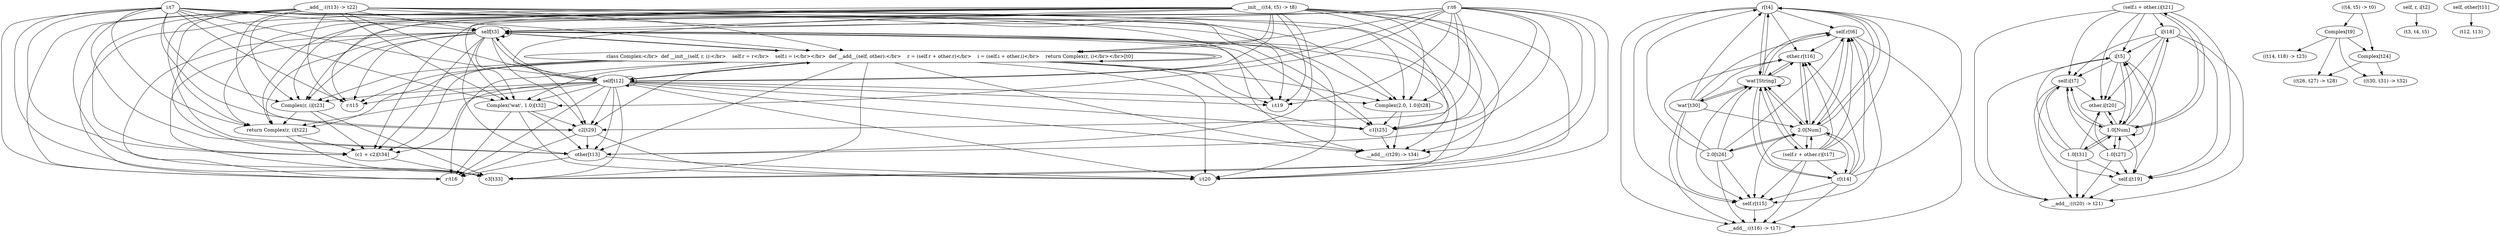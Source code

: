 digraph g {
  "self[t3]" -> "self[t3]";
  "class Complex:</br>  def __init__(self, r, i):</br>    self.r = r</br>    self.i = i</br></br>  def __add__(self, other):</br>    r = (self.r + other.r)</br>    i = (self.i + other.i)</br>    return Complex(r, i)</br></br>[t0]" -> "class Complex:</br>  def __init__(self, r, i):</br>    self.r = r</br>    self.i = i</br></br>  def __add__(self, other):</br>    r = (self.r + other.r)</br>    i = (self.i + other.i)</br>    return Complex(r, i)</br></br>[t0]";
  "r[t4]" -> "self.r[t6]";
  "class Complex:</br>  def __init__(self, r, i):</br>    self.r = r</br>    self.i = i</br></br>  def __add__(self, other):</br>    r = (self.r + other.r)</br>    i = (self.i + other.i)</br>    return Complex(r, i)</br></br>[t0]" -> "self[t3]";
  "'wat'[t30]" -> "self.r[t15]";
  "Complex(2.0, 1.0)[t28]" -> "c1[t25]";
  "(self.i + other.i)[t21]" -> "self.i[t19]";
  "(self.i + other.i)[t21]" -> "i[t18]";
  "r[t14]" -> "self.r[t6]";
  "self.r[t6]" -> "self.r[t15]";
  "r[t14]" -> "r[t4]";
  "r[t4]" -> "self.r[t15]";
  "class Complex:</br>  def __init__(self, r, i):</br>    self.r = r</br>    self.i = i</br></br>  def __add__(self, other):</br>    r = (self.r + other.r)</br>    i = (self.i + other.i)</br>    return Complex(r, i)</br></br>[t0]" -> "self[t12]";
  "i[t5]" -> "self.i[t7]";
  "'wat'[t30]" -> "other.r[t16]";
  "self[t3]" -> "self[t12]";
  "(self.i + other.i)[t21]" -> "i[t5]";
  "Complex[t9]" -> "Complex[t24]";
  "(self.i + other.i)[t21]" -> "self.i[t7]";
  "self[t3]" -> "class Complex:</br>  def __init__(self, r, i):</br>    self.r = r</br>    self.i = i</br></br>  def __add__(self, other):</br>    r = (self.r + other.r)</br>    i = (self.i + other.i)</br>    return Complex(r, i)</br></br>[t0]";
  "self[t3]" -> "Complex(r, i)[t23]";
  "(self.r + other.r)[t17]" -> "r[t4]";
  "i[t5]" -> "self.i[t19]";
  "i[t18]" -> "i[t5]";
  "'wat'[t30]" -> "self.r[t6]";
  "class Complex:</br>  def __init__(self, r, i):</br>    self.r = r</br>    self.i = i</br></br>  def __add__(self, other):</br>    r = (self.r + other.r)</br>    i = (self.i + other.i)</br>    return Complex(r, i)</br></br>[t0]" -> "c1[t25]";
  "self[t12]" -> "return Complex(r, i)[t22]";
  "self[t12]" -> "Complex(r, i)[t23]";
  "1.0[t27]" -> "self.i[t7]";
  "class Complex:</br>  def __init__(self, r, i):</br>    self.r = r</br>    self.i = i</br></br>  def __add__(self, other):</br>    r = (self.r + other.r)</br>    i = (self.i + other.i)</br>    return Complex(r, i)</br></br>[t0]" -> "c2[t29]";
  "(self.r + other.r)[t17]" -> "self.r[t15]";
  "(self.r + other.r)[t17]" -> "r[t14]";
  "class Complex:</br>  def __init__(self, r, i):</br>    self.r = r</br>    self.i = i</br></br>  def __add__(self, other):</br>    r = (self.r + other.r)</br>    i = (self.i + other.i)</br>    return Complex(r, i)</br></br>[t0]" -> "Complex('wat', 1.0)[t32]";
  "self[t3]" -> "(c1 + c2)[t34]";
  "2.0[t26]" -> "self.r[t15]";
  "self[t3]" -> "Complex('wat', 1.0)[t32]";
  "Complex(r, i)[t23]" -> "return Complex(r, i)[t22]";
  "i[t18]" -> "other.i[t20]";
  "i:t7" -> "__add__:((t29) -> t34)";
  "self[t12]" -> "Complex('wat', 1.0)[t32]";
  "Complex('wat', 1.0)[t32]" -> "other[t13]";
  "self[t12]" -> "(c1 + c2)[t34]";
  "1.0[t27]" -> "self.i[t19]";
  "return Complex(r, i)[t22]" -> "(c1 + c2)[t34]";
  "Complex(r, i)[t23]" -> "(c1 + c2)[t34]";
  "Complex(r, i)[t23]" -> "c3[t33]";
  "return Complex(r, i)[t22]" -> "c3[t33]";
  "(self.r + other.r)[t17]" -> "'wat'[String]";
  "Complex('wat', 1.0)[t32]" -> "c2[t29]";
  "other.r[t16]" -> "'wat'[String]";
  "self.i[t7]" -> "other.i[t20]";
  "self[t3]" -> "r:t16";
  "c1[t25]" -> "__add__:((t29) -> t34)";
  "i[t18]" -> "1.0[Num]";
  "self[t12]" -> "class Complex:</br>  def __init__(self, r, i):</br>    self.r = r</br>    self.i = i</br></br>  def __add__(self, other):</br>    r = (self.r + other.r)</br>    i = (self.i + other.i)</br>    return Complex(r, i)</br></br>[t0]";
  "2.0[Num]" -> "(self.r + other.r)[t17]";
  "class Complex:</br>  def __init__(self, r, i):</br>    self.r = r</br>    self.i = i</br></br>  def __add__(self, other):</br>    r = (self.r + other.r)</br>    i = (self.i + other.i)</br>    return Complex(r, i)</br></br>[t0]" -> "other[t13]";
  "__add__:((t13) -> t22)" -> "(c1 + c2)[t34]";
  "1.0[t27]" -> "1.0[Num]";
  "other.r[t16]" -> "2.0[Num]";
  "self[t3]" -> "other[t13]";
  "self[t12]" -> "self[t3]";
  "r[t4]" -> "other.r[t16]";
  "__add__:((t13) -> t22)" -> "return Complex(r, i)[t22]";
  "self[t12]" -> "c2[t29]";
  "__init__:((t4, t5) -> t8)" -> "i:t19";
  "'wat'[String]" -> "'wat'[t30]";
  "__add__:((t13) -> t22)" -> "Complex(r, i)[t23]";
  "((t4, t5) -> t0)" -> "Complex[t24]";
  "Complex[t24]" -> "((t30, t31) -> t32)";
  "__add__:((t13) -> t22)" -> "c1[t25]";
  "1.0[Num]" -> "other.i[t20]";
  "i[t18]" -> "self.i[t7]";
  "__add__:((t13) -> t22)" -> "c2[t29]";
  "__add__:((t13) -> t22)" -> "Complex(2.0, 1.0)[t28]";
  "__add__:((t13) -> t22)" -> "self[t3]";
  "r:t6" -> "c2[t29]";
  "__add__:((t13) -> t22)" -> "class Complex:</br>  def __init__(self, r, i):</br>    self.r = r</br>    self.i = i</br></br>  def __add__(self, other):</br>    r = (self.r + other.r)</br>    i = (self.i + other.i)</br>    return Complex(r, i)</br></br>[t0]";
  "((t4, t5) -> t0)" -> "Complex[t9]";
  "Complex[t9]" -> "((t30, t31) -> t32)";
  "r:t6" -> "Complex(2.0, 1.0)[t28]";
  "self.i[t7]" -> "self.i[t19]";
  "2.0[t26]" -> "'wat'[String]";
  "self[t3]" -> "return Complex(r, i)[t22]";
  "__add__:((t13) -> t22)" -> "other[t13]";
  "__add__:((t13) -> t22)" -> "self[t12]";
  "2.0[t26]" -> "r[t4]";
  "self[t3]" -> "c2[t29]";
  "self.r[t15]" -> "__add__:((t16) -> t17)";
  "class Complex:</br>  def __init__(self, r, i):</br>    self.r = r</br>    self.i = i</br></br>  def __add__(self, other):</br>    r = (self.r + other.r)</br>    i = (self.i + other.i)</br>    return Complex(r, i)</br></br>[t0]" -> "return Complex(r, i)[t22]";
  "1.0[Num]" -> "i[t5]";
  "__init__:((t4, t5) -> t8)" -> "i:t20";
  "1.0[Num]" -> "1.0[t31]";
  "Complex[t9]" -> "((t26, t27) -> t28)";
  "(self.r + other.r)[t17]" -> "self.r[t6]";
  "i:t7" -> "r:t16";
  "self.r[t6]" -> "__add__:((t16) -> t17)";
  "r:t6" -> "i:t19";
  "r[t4]" -> "__add__:((t16) -> t17)";
  "2.0[t26]" -> "__add__:((t16) -> t17)";
  "i:t7" -> "r:t15";
  "'wat'[t30]" -> "__add__:((t16) -> t17)";
  "__init__:((t4, t5) -> t8)" -> "r:t15";
  "(self.r + other.r)[t17]" -> "__add__:((t16) -> t17)";
  "Complex[t24]" -> "((t26, t27) -> t28)";
  "self[t12]" -> "self[t12]";
  "self[t3]" -> "c1[t25]";
  "(self.i + other.i)[t21]" -> "other.i[t20]";
  "'wat'[String]" -> "r[t4]";
  "'wat'[String]" -> "self.r[t6]";
  "2.0[t26]" -> "self.r[t6]";
  "'wat'[String]" -> "self.r[t15]";
  "self[t12]" -> "c1[t25]";
  "'wat'[String]" -> "(self.r + other.r)[t17]";
  "r[t14]" -> "self.r[t15]";
  "class Complex:</br>  def __init__(self, r, i):</br>    self.r = r</br>    self.i = i</br></br>  def __add__(self, other):</br>    r = (self.r + other.r)</br>    i = (self.i + other.i)</br>    return Complex(r, i)</br></br>[t0]" -> "Complex(r, i)[t23]";
  "self.i[t7]" -> "1.0[Num]";
  "self[t3]" -> "Complex(2.0, 1.0)[t28]";
  "2.0[Num]" -> "self.r[t6]";
  "__add__:((t13) -> t22)" -> "Complex('wat', 1.0)[t32]";
  "__init__:((t4, t5) -> t8)" -> "Complex('wat', 1.0)[t32]";
  "self.i[t7]" -> "__add__:((t20) -> t21)";
  "i[t5]" -> "__add__:((t20) -> t21)";
  "r[t4]" -> "2.0[Num]";
  "class Complex:</br>  def __init__(self, r, i):</br>    self.r = r</br>    self.i = i</br></br>  def __add__(self, other):</br>    r = (self.r + other.r)</br>    i = (self.i + other.i)</br>    return Complex(r, i)</br></br>[t0]" -> "(c1 + c2)[t34]";
  "i[t18]" -> "__add__:((t20) -> t21)";
  "self.i[t19]" -> "__add__:((t20) -> t21)";
  "self, r, i[t2]" -> "(t3, t4, t5)";
  "1.0[t31]" -> "self.i[t7]";
  "(self.i + other.i)[t21]" -> "__add__:((t20) -> t21)";
  "1.0[t27]" -> "__add__:((t20) -> t21)";
  "1.0[t31]" -> "__add__:((t20) -> t21)";
  "r:t6" -> "__add__:((t29) -> t34)";
  "2.0[t26]" -> "2.0[Num]";
  "2.0[Num]" -> "self.r[t15]";
  "r[t14]" -> "2.0[Num]";
  "'wat'[String]" -> "other.r[t16]";
  "i[t5]" -> "1.0[Num]";
  "class Complex:</br>  def __init__(self, r, i):</br>    self.r = r</br>    self.i = i</br></br>  def __add__(self, other):</br>    r = (self.r + other.r)</br>    i = (self.i + other.i)</br>    return Complex(r, i)</br></br>[t0]" -> "r:t16";
  "(c1 + c2)[t34]" -> "c3[t33]";
  "i[t5]" -> "other.i[t20]";
  "self.r[t6]" -> "other.r[t16]";
  "2.0[Num]" -> "'wat'[String]";
  "1.0[Num]" -> "1.0[Num]";
  "__add__:((t13) -> t22)" -> "r:t15";
  "__add__:((t13) -> t22)" -> "r:t16";
  "'wat'[t30]" -> "r[t4]";
  "__init__:((t4, t5) -> t8)" -> "c2[t29]";
  "self[t12]" -> "__add__:((t29) -> t34)";
  "self[t12]" -> "other[t13]";
  "(self.r + other.r)[t17]" -> "2.0[Num]";
  "r[t14]" -> "__add__:((t16) -> t17)";
  "1.0[t31]" -> "self.i[t19]";
  "Complex[t9]" -> "((t14, t18) -> t23)";
  "__init__:((t4, t5) -> t8)" -> "r:t16";
  "2.0[t26]" -> "other.r[t16]";
  "r:t6" -> "i:t20";
  "Complex(2.0, 1.0)[t28]" -> "__add__:((t29) -> t34)";
  "2.0[Num]" -> "other.r[t16]";
  "'wat'[t30]" -> "2.0[Num]";
  "'wat'[String]" -> "'wat'[String]";
  "Complex('wat', 1.0)[t32]" -> "r:t16";
  "self, other[t11]" -> "(t12, t13)";
  "self[t12]" -> "c3[t33]";
  "class Complex:</br>  def __init__(self, r, i):</br>    self.r = r</br>    self.i = i</br></br>  def __add__(self, other):</br>    r = (self.r + other.r)</br>    i = (self.i + other.i)</br>    return Complex(r, i)</br></br>[t0]" -> "Complex(2.0, 1.0)[t28]";
  "1.0[t31]" -> "other.i[t20]";
  "r:t6" -> "c3[t33]";
  "r:t6" -> "Complex('wat', 1.0)[t32]";
  "r:t6" -> "(c1 + c2)[t34]";
  "1.0[t31]" -> "i[t5]";
  "1.0[Num]" -> "self.i[t19]";
  "1.0[Num]" -> "i[t18]";
  "r:t6" -> "Complex(r, i)[t23]";
  "r:t6" -> "return Complex(r, i)[t22]";
  "__init__:((t4, t5) -> t8)" -> "other[t13]";
  "1.0[Num]" -> "(self.i + other.i)[t21]";
  "other.i[t20]" -> "1.0[Num]";
  "1.0[Num]" -> "1.0[t27]";
  "2.0[Num]" -> "2.0[t26]";
  "r:t6" -> "c1[t25]";
  "c2[t29]" -> "other[t13]";
  "other[t13]" -> "r:t16";
  "self[t12]" -> "r:t16";
  "self[t12]" -> "r:t15";
  "1.0[Num]" -> "self.i[t7]";
  "r:t6" -> "class Complex:</br>  def __init__(self, r, i):</br>    self.r = r</br>    self.i = i</br></br>  def __add__(self, other):</br>    r = (self.r + other.r)</br>    i = (self.i + other.i)</br>    return Complex(r, i)</br></br>[t0]";
  "r:t6" -> "self[t3]";
  "2.0[Num]" -> "r[t4]";
  "r:t6" -> "other[t13]";
  "r:t6" -> "self[t12]";
  "class Complex:</br>  def __init__(self, r, i):</br>    self.r = r</br>    self.i = i</br></br>  def __add__(self, other):</br>    r = (self.r + other.r)</br>    i = (self.i + other.i)</br>    return Complex(r, i)</br></br>[t0]" -> "r:t15";
  "2.0[Num]" -> "r[t14]";
  "c2[t29]" -> "r:t16";
  "self[t3]" -> "r:t15";
  "__add__:((t13) -> t22)" -> "i:t19";
  "i[t18]" -> "self.i[t19]";
  "(self.r + other.r)[t17]" -> "other.r[t16]";
  "__add__:((t13) -> t22)" -> "i:t20";
  "self[t3]" -> "__add__:((t29) -> t34)";
  "(self.i + other.i)[t21]" -> "1.0[Num]";
  "self[t3]" -> "c3[t33]";
  "'wat'[t30]" -> "'wat'[String]";
  "1.0[t31]" -> "1.0[Num]";
  "i:t7" -> "c2[t29]";
  "class Complex:</br>  def __init__(self, r, i):</br>    self.r = r</br>    self.i = i</br></br>  def __add__(self, other):</br>    r = (self.r + other.r)</br>    i = (self.i + other.i)</br>    return Complex(r, i)</br></br>[t0]" -> "__add__:((t29) -> t34)";
  "1.0[t27]" -> "i[t5]";
  "r[t14]" -> "'wat'[String]";
  "r[t14]" -> "other.r[t16]";
  "'wat'[String]" -> "r[t14]";
  "r[t4]" -> "'wat'[String]";
  "1.0[t27]" -> "other.i[t20]";
  "__init__:((t4, t5) -> t8)" -> "(c1 + c2)[t34]";
  "__init__:((t4, t5) -> t8)" -> "c3[t33]";
  "__init__:((t4, t5) -> t8)" -> "Complex(2.0, 1.0)[t28]";
  "i:t7" -> "(c1 + c2)[t34]";
  "i:t7" -> "c3[t33]";
  "i:t7" -> "Complex('wat', 1.0)[t32]";
  "self.r[t6]" -> "2.0[Num]";
  "i:t7" -> "Complex(r, i)[t23]";
  "self.r[t6]" -> "'wat'[String]";
  "'wat'[String]" -> "2.0[Num]";
  "__init__:((t4, t5) -> t8)" -> "__add__:((t29) -> t34)";
  "Complex('wat', 1.0)[t32]" -> "i:t20";
  "c2[t29]" -> "i:t20";
  "i:t7" -> "other[t13]";
  "i:t7" -> "self[t12]";
  "class Complex:</br>  def __init__(self, r, i):</br>    self.r = r</br>    self.i = i</br></br>  def __add__(self, other):</br>    r = (self.r + other.r)</br>    i = (self.i + other.i)</br>    return Complex(r, i)</br></br>[t0]" -> "c3[t33]";
  "self[t12]" -> "Complex(2.0, 1.0)[t28]";
  "__init__:((t4, t5) -> t8)" -> "self[t12]";
  "__init__:((t4, t5) -> t8)" -> "self[t3]";
  "class Complex:</br>  def __init__(self, r, i):</br>    self.r = r</br>    self.i = i</br></br>  def __add__(self, other):</br>    r = (self.r + other.r)</br>    i = (self.i + other.i)</br>    return Complex(r, i)</br></br>[t0]" -> "i:t20";
  "__init__:((t4, t5) -> t8)" -> "class Complex:</br>  def __init__(self, r, i):</br>    self.r = r</br>    self.i = i</br></br>  def __add__(self, other):</br>    r = (self.r + other.r)</br>    i = (self.i + other.i)</br>    return Complex(r, i)</br></br>[t0]";
  "i:t7" -> "self[t3]";
  "__add__:((t13) -> t22)" -> "c3[t33]";
  "i:t7" -> "class Complex:</br>  def __init__(self, r, i):</br>    self.r = r</br>    self.i = i</br></br>  def __add__(self, other):</br>    r = (self.r + other.r)</br>    i = (self.i + other.i)</br>    return Complex(r, i)</br></br>[t0]";
  "self[t12]" -> "i:t20";
  "other[t13]" -> "i:t20";
  "__init__:((t4, t5) -> t8)" -> "c1[t25]";
  "i:t7" -> "Complex(2.0, 1.0)[t28]";
  "i:t7" -> "c1[t25]";
  "self[t12]" -> "i:t19";
  "self[t3]" -> "i:t19";
  "i:t7" -> "return Complex(r, i)[t22]";
  "class Complex:</br>  def __init__(self, r, i):</br>    self.r = r</br>    self.i = i</br></br>  def __add__(self, other):</br>    r = (self.r + other.r)</br>    i = (self.i + other.i)</br>    return Complex(r, i)</br></br>[t0]" -> "i:t19";
  "__init__:((t4, t5) -> t8)" -> "Complex(r, i)[t23]";
  "__init__:((t4, t5) -> t8)" -> "return Complex(r, i)[t22]";
  "self[t3]" -> "i:t20";
}